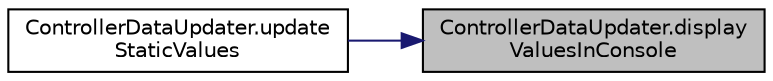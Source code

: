 digraph "ControllerDataUpdater.displayValuesInConsole"
{
 // LATEX_PDF_SIZE
  edge [fontname="Helvetica",fontsize="10",labelfontname="Helvetica",labelfontsize="10"];
  node [fontname="Helvetica",fontsize="10",shape=record];
  rankdir="RL";
  Node1 [label="ControllerDataUpdater.display\lValuesInConsole",height=0.2,width=0.4,color="black", fillcolor="grey75", style="filled", fontcolor="black",tooltip="displays all the variables in this Class into the console for reference to the user in a neat format ..."];
  Node1 -> Node2 [dir="back",color="midnightblue",fontsize="10",style="solid",fontname="Helvetica"];
  Node2 [label="ControllerDataUpdater.update\lStaticValues",height=0.2,width=0.4,color="black", fillcolor="white", style="filled",URL="$class_controller_data_updater.html#afa1159a2150837e6192fa0801bc7b9af",tooltip="This function is used to update the two preset static values in the inspector. Can be used to manuall..."];
}
